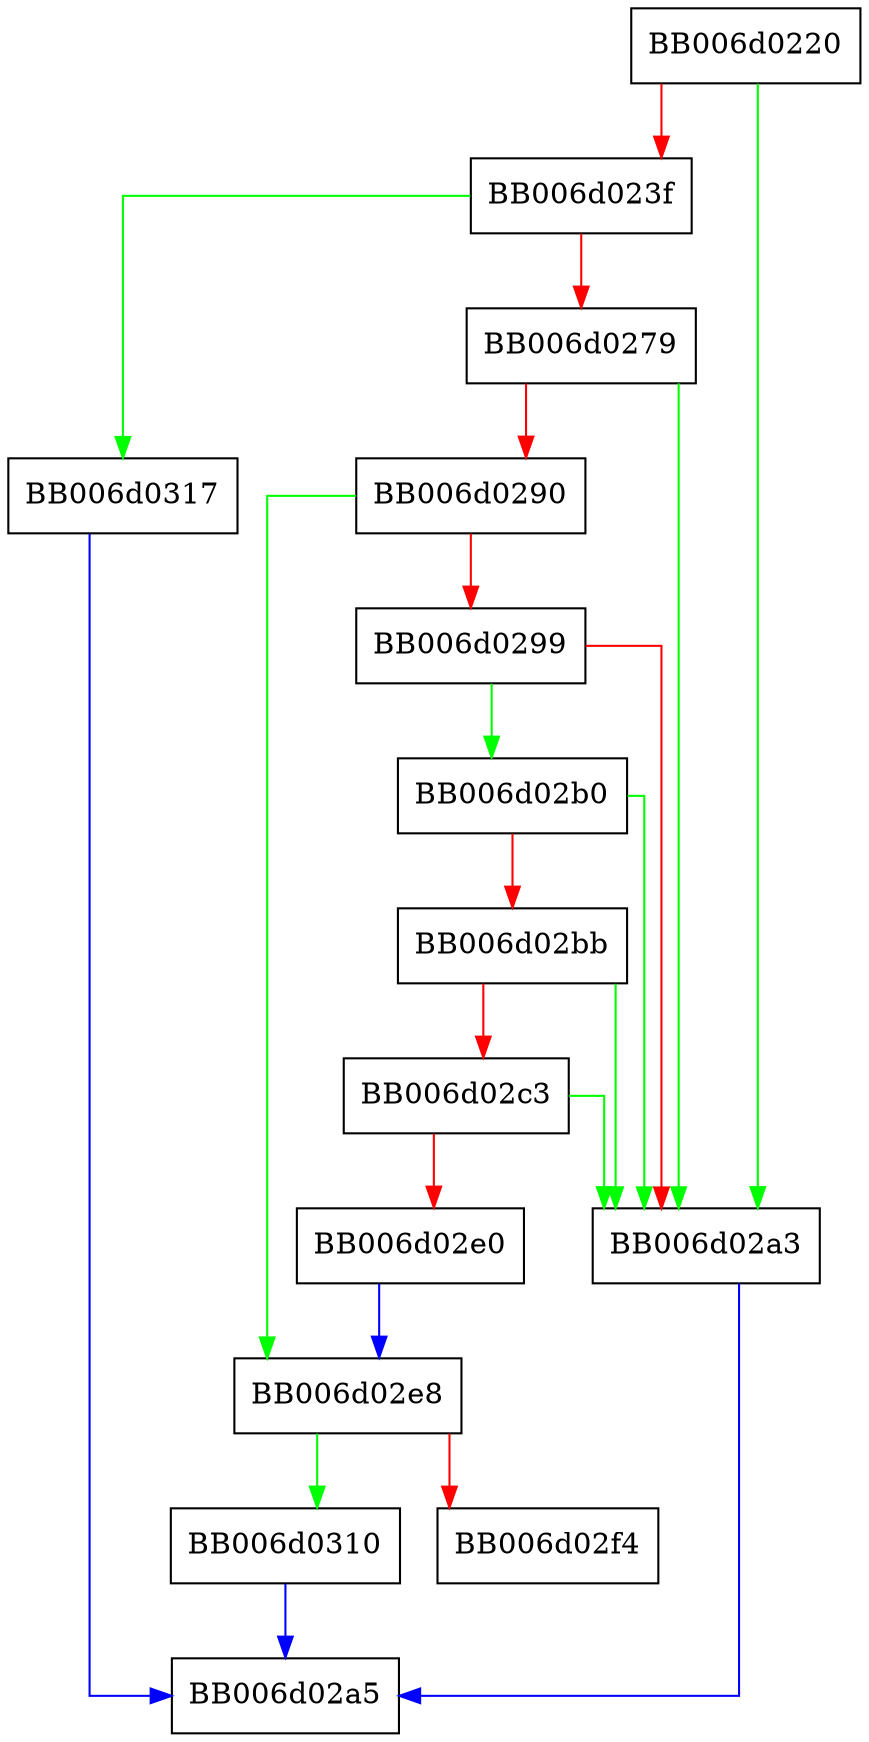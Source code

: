 digraph ecxkem_auth_encapsulate_init {
  node [shape="box"];
  graph [splines=ortho];
  BB006d0220 -> BB006d02a3 [color="green"];
  BB006d0220 -> BB006d023f [color="red"];
  BB006d023f -> BB006d0317 [color="green"];
  BB006d023f -> BB006d0279 [color="red"];
  BB006d0279 -> BB006d02a3 [color="green"];
  BB006d0279 -> BB006d0290 [color="red"];
  BB006d0290 -> BB006d02e8 [color="green"];
  BB006d0290 -> BB006d0299 [color="red"];
  BB006d0299 -> BB006d02b0 [color="green"];
  BB006d0299 -> BB006d02a3 [color="red"];
  BB006d02a3 -> BB006d02a5 [color="blue"];
  BB006d02b0 -> BB006d02a3 [color="green"];
  BB006d02b0 -> BB006d02bb [color="red"];
  BB006d02bb -> BB006d02a3 [color="green"];
  BB006d02bb -> BB006d02c3 [color="red"];
  BB006d02c3 -> BB006d02a3 [color="green"];
  BB006d02c3 -> BB006d02e0 [color="red"];
  BB006d02e0 -> BB006d02e8 [color="blue"];
  BB006d02e8 -> BB006d0310 [color="green"];
  BB006d02e8 -> BB006d02f4 [color="red"];
  BB006d0310 -> BB006d02a5 [color="blue"];
  BB006d0317 -> BB006d02a5 [color="blue"];
}